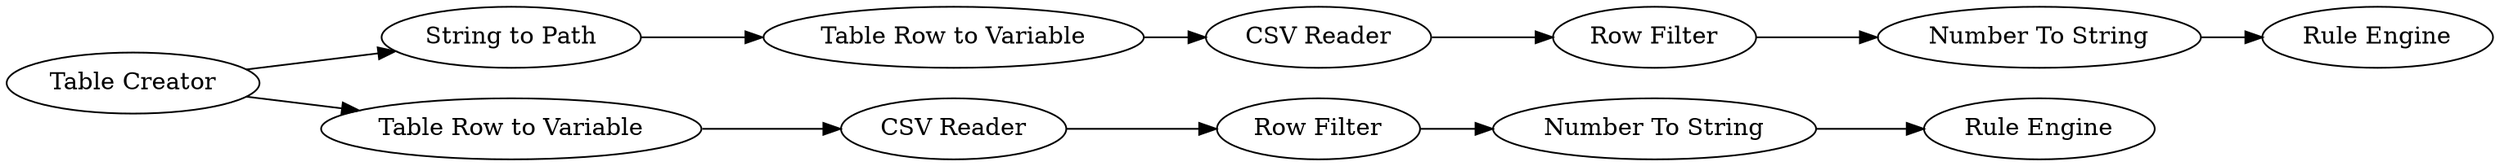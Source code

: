 digraph {
	12 -> 13
	4 -> 5
	1 -> 2
	8 -> 9
	9 -> 11
	6 -> 10
	10 -> 8
	11 -> 12
	7 -> 1
	6 -> 7
	2 -> 4
	5 [label="Rule Engine"]
	13 [label="Rule Engine"]
	1 [label="CSV Reader"]
	7 [label="Table Row to Variable"]
	9 [label="CSV Reader"]
	11 [label="Row Filter"]
	4 [label="Number To String"]
	6 [label="Table Creator"]
	8 [label="Table Row to Variable"]
	12 [label="Number To String"]
	2 [label="Row Filter"]
	10 [label="String to Path"]
	rankdir=LR
}
